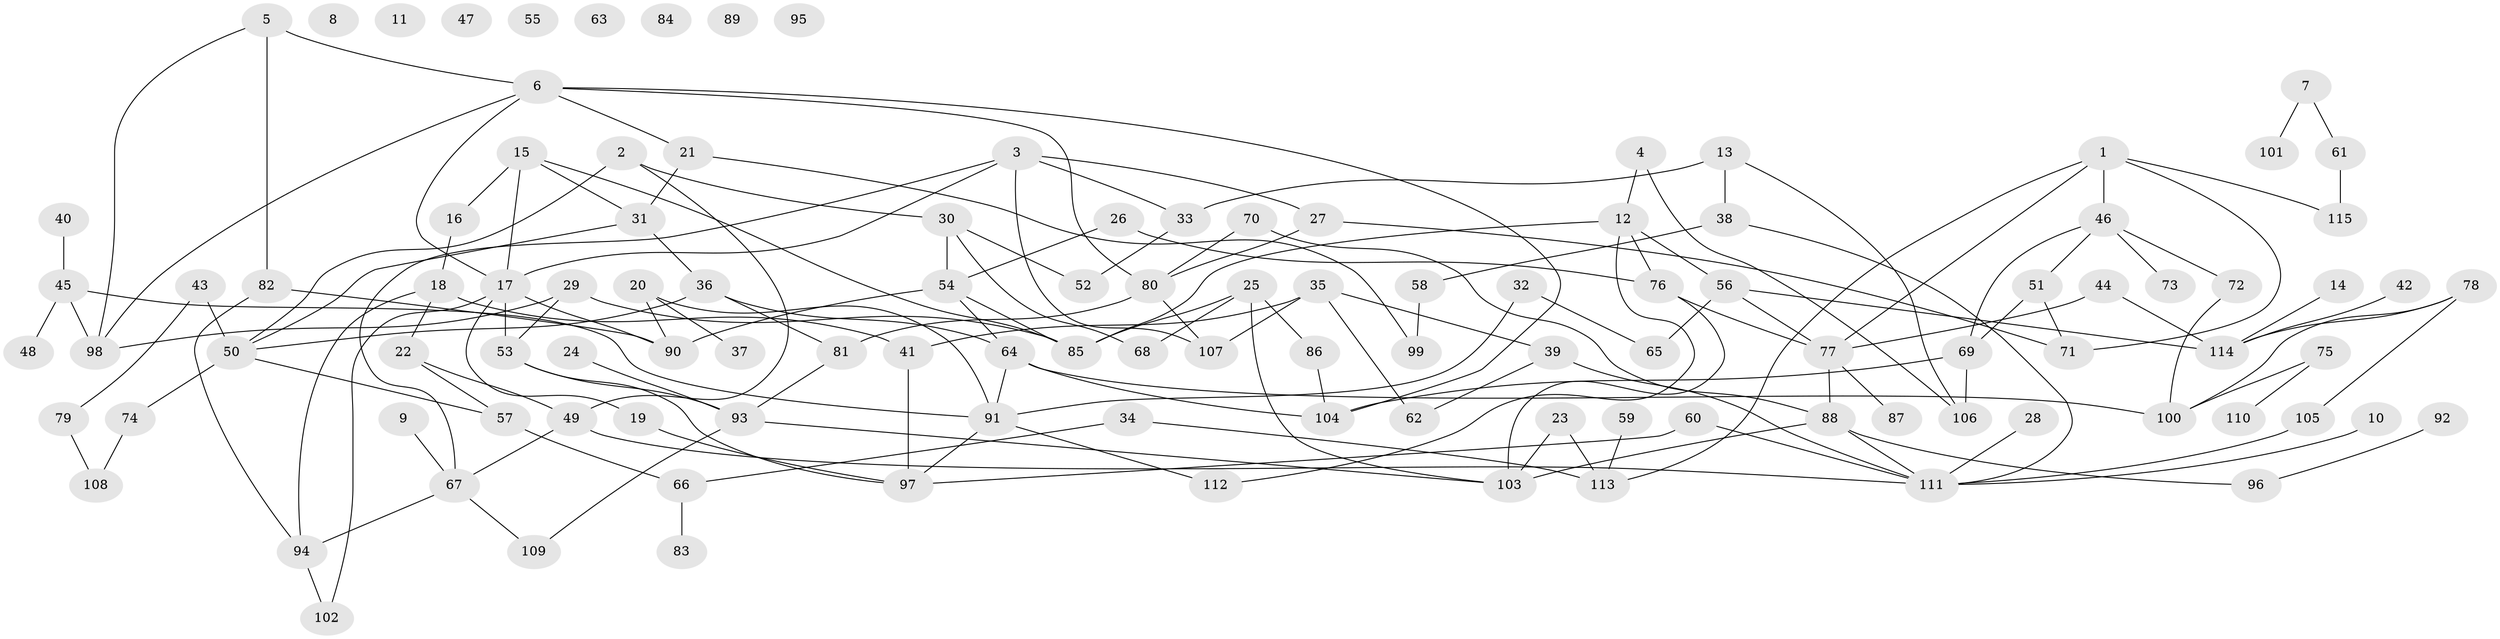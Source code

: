 // coarse degree distribution, {11: 0.02564102564102564, 4: 0.23076923076923078, 5: 0.07692307692307693, 10: 0.02564102564102564, 6: 0.1282051282051282, 3: 0.10256410256410256, 2: 0.1282051282051282, 9: 0.02564102564102564, 7: 0.05128205128205128, 1: 0.1794871794871795, 8: 0.02564102564102564}
// Generated by graph-tools (version 1.1) at 2025/48/03/04/25 22:48:12]
// undirected, 115 vertices, 163 edges
graph export_dot {
  node [color=gray90,style=filled];
  1;
  2;
  3;
  4;
  5;
  6;
  7;
  8;
  9;
  10;
  11;
  12;
  13;
  14;
  15;
  16;
  17;
  18;
  19;
  20;
  21;
  22;
  23;
  24;
  25;
  26;
  27;
  28;
  29;
  30;
  31;
  32;
  33;
  34;
  35;
  36;
  37;
  38;
  39;
  40;
  41;
  42;
  43;
  44;
  45;
  46;
  47;
  48;
  49;
  50;
  51;
  52;
  53;
  54;
  55;
  56;
  57;
  58;
  59;
  60;
  61;
  62;
  63;
  64;
  65;
  66;
  67;
  68;
  69;
  70;
  71;
  72;
  73;
  74;
  75;
  76;
  77;
  78;
  79;
  80;
  81;
  82;
  83;
  84;
  85;
  86;
  87;
  88;
  89;
  90;
  91;
  92;
  93;
  94;
  95;
  96;
  97;
  98;
  99;
  100;
  101;
  102;
  103;
  104;
  105;
  106;
  107;
  108;
  109;
  110;
  111;
  112;
  113;
  114;
  115;
  1 -- 46;
  1 -- 71;
  1 -- 77;
  1 -- 113;
  1 -- 115;
  2 -- 30;
  2 -- 49;
  2 -- 50;
  3 -- 17;
  3 -- 27;
  3 -- 33;
  3 -- 67;
  3 -- 107;
  4 -- 12;
  4 -- 106;
  5 -- 6;
  5 -- 82;
  5 -- 98;
  6 -- 17;
  6 -- 21;
  6 -- 80;
  6 -- 98;
  6 -- 104;
  7 -- 61;
  7 -- 101;
  9 -- 67;
  10 -- 111;
  12 -- 56;
  12 -- 76;
  12 -- 85;
  12 -- 112;
  13 -- 33;
  13 -- 38;
  13 -- 106;
  14 -- 114;
  15 -- 16;
  15 -- 17;
  15 -- 31;
  15 -- 85;
  16 -- 18;
  17 -- 19;
  17 -- 53;
  17 -- 90;
  17 -- 102;
  18 -- 22;
  18 -- 41;
  18 -- 94;
  19 -- 97;
  20 -- 37;
  20 -- 90;
  20 -- 91;
  21 -- 31;
  21 -- 99;
  22 -- 49;
  22 -- 57;
  23 -- 103;
  23 -- 113;
  24 -- 93;
  25 -- 68;
  25 -- 85;
  25 -- 86;
  25 -- 103;
  26 -- 54;
  26 -- 76;
  27 -- 71;
  27 -- 80;
  28 -- 111;
  29 -- 53;
  29 -- 85;
  29 -- 98;
  30 -- 52;
  30 -- 54;
  30 -- 68;
  31 -- 36;
  31 -- 50;
  32 -- 65;
  32 -- 91;
  33 -- 52;
  34 -- 66;
  34 -- 113;
  35 -- 39;
  35 -- 41;
  35 -- 62;
  35 -- 107;
  36 -- 50;
  36 -- 64;
  36 -- 81;
  38 -- 58;
  38 -- 111;
  39 -- 62;
  39 -- 111;
  40 -- 45;
  41 -- 97;
  42 -- 114;
  43 -- 50;
  43 -- 79;
  44 -- 77;
  44 -- 114;
  45 -- 48;
  45 -- 91;
  45 -- 98;
  46 -- 51;
  46 -- 69;
  46 -- 72;
  46 -- 73;
  49 -- 67;
  49 -- 111;
  50 -- 57;
  50 -- 74;
  51 -- 69;
  51 -- 71;
  53 -- 93;
  53 -- 97;
  54 -- 64;
  54 -- 85;
  54 -- 90;
  56 -- 65;
  56 -- 77;
  56 -- 114;
  57 -- 66;
  58 -- 99;
  59 -- 113;
  60 -- 97;
  60 -- 111;
  61 -- 115;
  64 -- 91;
  64 -- 100;
  64 -- 104;
  66 -- 83;
  67 -- 94;
  67 -- 109;
  69 -- 104;
  69 -- 106;
  70 -- 80;
  70 -- 88;
  72 -- 100;
  74 -- 108;
  75 -- 100;
  75 -- 110;
  76 -- 77;
  76 -- 103;
  77 -- 87;
  77 -- 88;
  78 -- 100;
  78 -- 105;
  78 -- 114;
  79 -- 108;
  80 -- 81;
  80 -- 107;
  81 -- 93;
  82 -- 90;
  82 -- 94;
  86 -- 104;
  88 -- 96;
  88 -- 103;
  88 -- 111;
  91 -- 97;
  91 -- 112;
  92 -- 96;
  93 -- 103;
  93 -- 109;
  94 -- 102;
  105 -- 111;
}
